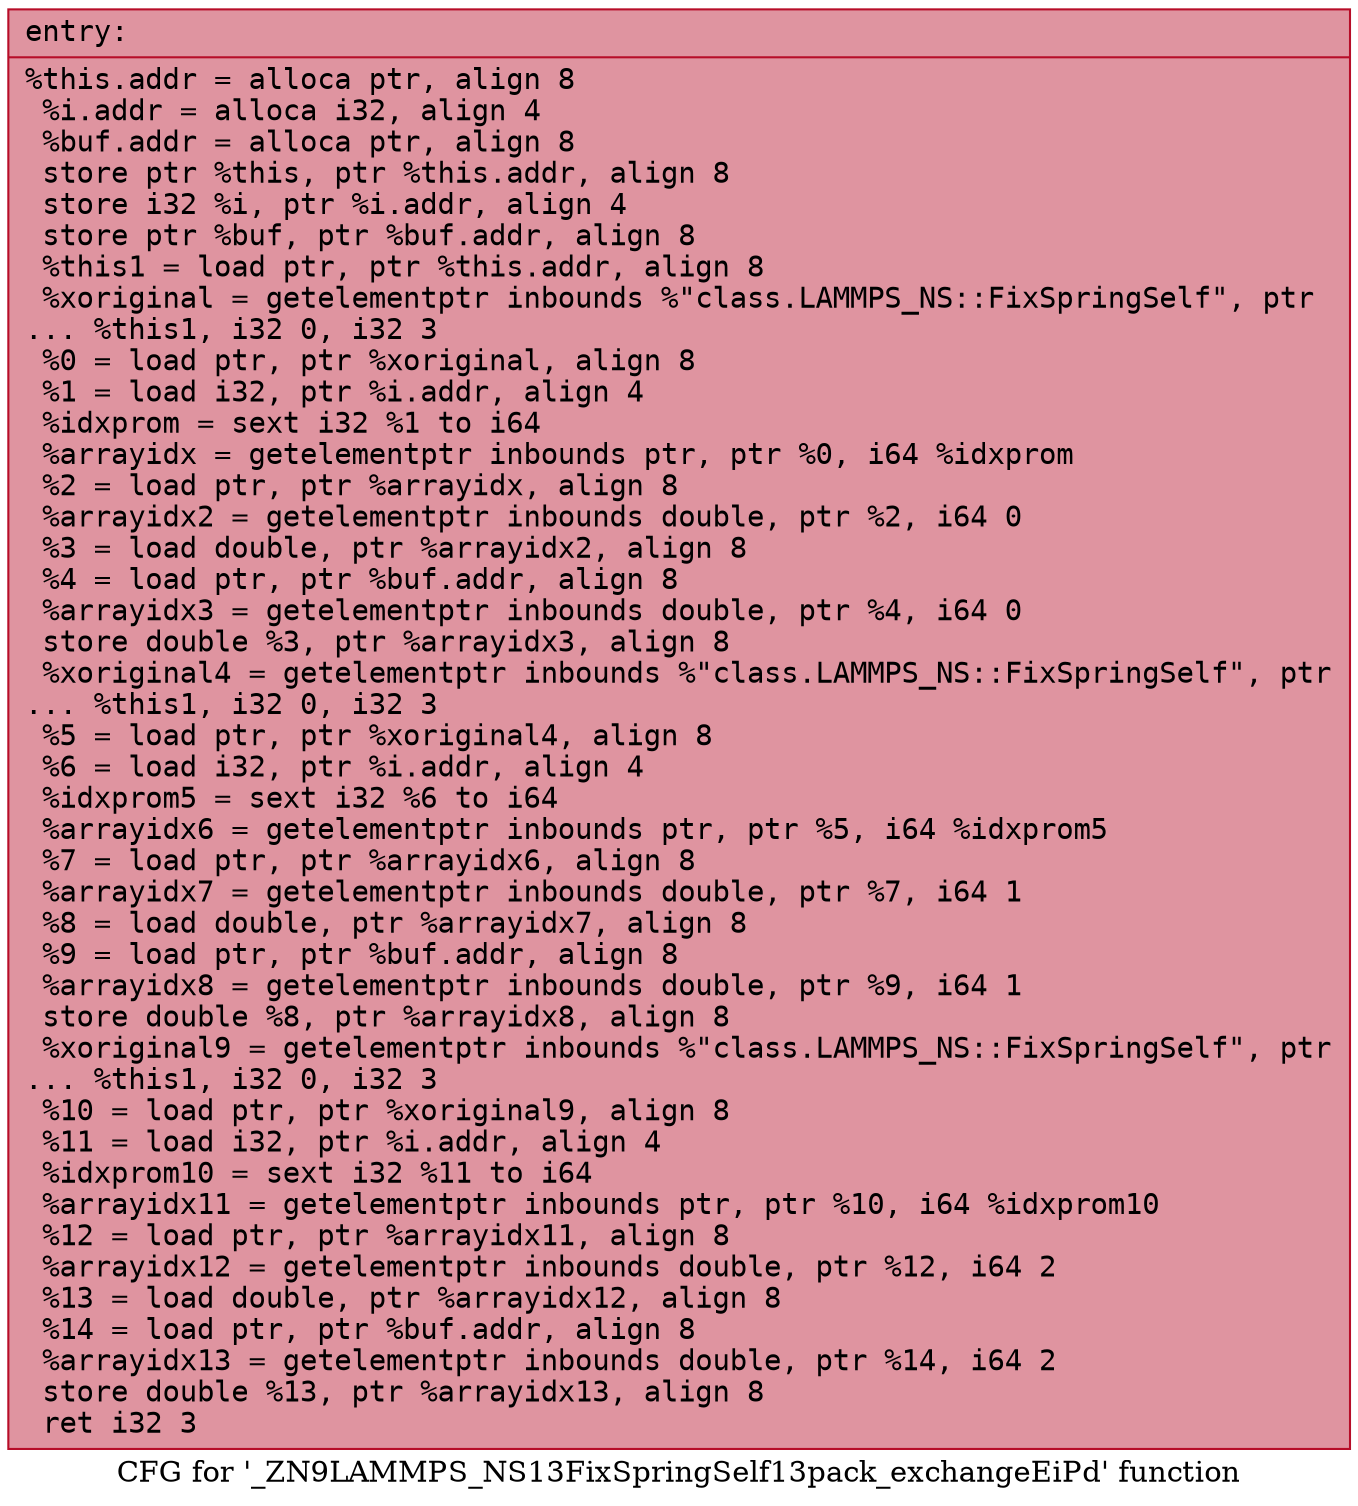 digraph "CFG for '_ZN9LAMMPS_NS13FixSpringSelf13pack_exchangeEiPd' function" {
	label="CFG for '_ZN9LAMMPS_NS13FixSpringSelf13pack_exchangeEiPd' function";

	Node0x5622f8d27df0 [shape=record,color="#b70d28ff", style=filled, fillcolor="#b70d2870" fontname="Courier",label="{entry:\l|  %this.addr = alloca ptr, align 8\l  %i.addr = alloca i32, align 4\l  %buf.addr = alloca ptr, align 8\l  store ptr %this, ptr %this.addr, align 8\l  store i32 %i, ptr %i.addr, align 4\l  store ptr %buf, ptr %buf.addr, align 8\l  %this1 = load ptr, ptr %this.addr, align 8\l  %xoriginal = getelementptr inbounds %\"class.LAMMPS_NS::FixSpringSelf\", ptr\l... %this1, i32 0, i32 3\l  %0 = load ptr, ptr %xoriginal, align 8\l  %1 = load i32, ptr %i.addr, align 4\l  %idxprom = sext i32 %1 to i64\l  %arrayidx = getelementptr inbounds ptr, ptr %0, i64 %idxprom\l  %2 = load ptr, ptr %arrayidx, align 8\l  %arrayidx2 = getelementptr inbounds double, ptr %2, i64 0\l  %3 = load double, ptr %arrayidx2, align 8\l  %4 = load ptr, ptr %buf.addr, align 8\l  %arrayidx3 = getelementptr inbounds double, ptr %4, i64 0\l  store double %3, ptr %arrayidx3, align 8\l  %xoriginal4 = getelementptr inbounds %\"class.LAMMPS_NS::FixSpringSelf\", ptr\l... %this1, i32 0, i32 3\l  %5 = load ptr, ptr %xoriginal4, align 8\l  %6 = load i32, ptr %i.addr, align 4\l  %idxprom5 = sext i32 %6 to i64\l  %arrayidx6 = getelementptr inbounds ptr, ptr %5, i64 %idxprom5\l  %7 = load ptr, ptr %arrayidx6, align 8\l  %arrayidx7 = getelementptr inbounds double, ptr %7, i64 1\l  %8 = load double, ptr %arrayidx7, align 8\l  %9 = load ptr, ptr %buf.addr, align 8\l  %arrayidx8 = getelementptr inbounds double, ptr %9, i64 1\l  store double %8, ptr %arrayidx8, align 8\l  %xoriginal9 = getelementptr inbounds %\"class.LAMMPS_NS::FixSpringSelf\", ptr\l... %this1, i32 0, i32 3\l  %10 = load ptr, ptr %xoriginal9, align 8\l  %11 = load i32, ptr %i.addr, align 4\l  %idxprom10 = sext i32 %11 to i64\l  %arrayidx11 = getelementptr inbounds ptr, ptr %10, i64 %idxprom10\l  %12 = load ptr, ptr %arrayidx11, align 8\l  %arrayidx12 = getelementptr inbounds double, ptr %12, i64 2\l  %13 = load double, ptr %arrayidx12, align 8\l  %14 = load ptr, ptr %buf.addr, align 8\l  %arrayidx13 = getelementptr inbounds double, ptr %14, i64 2\l  store double %13, ptr %arrayidx13, align 8\l  ret i32 3\l}"];
}
